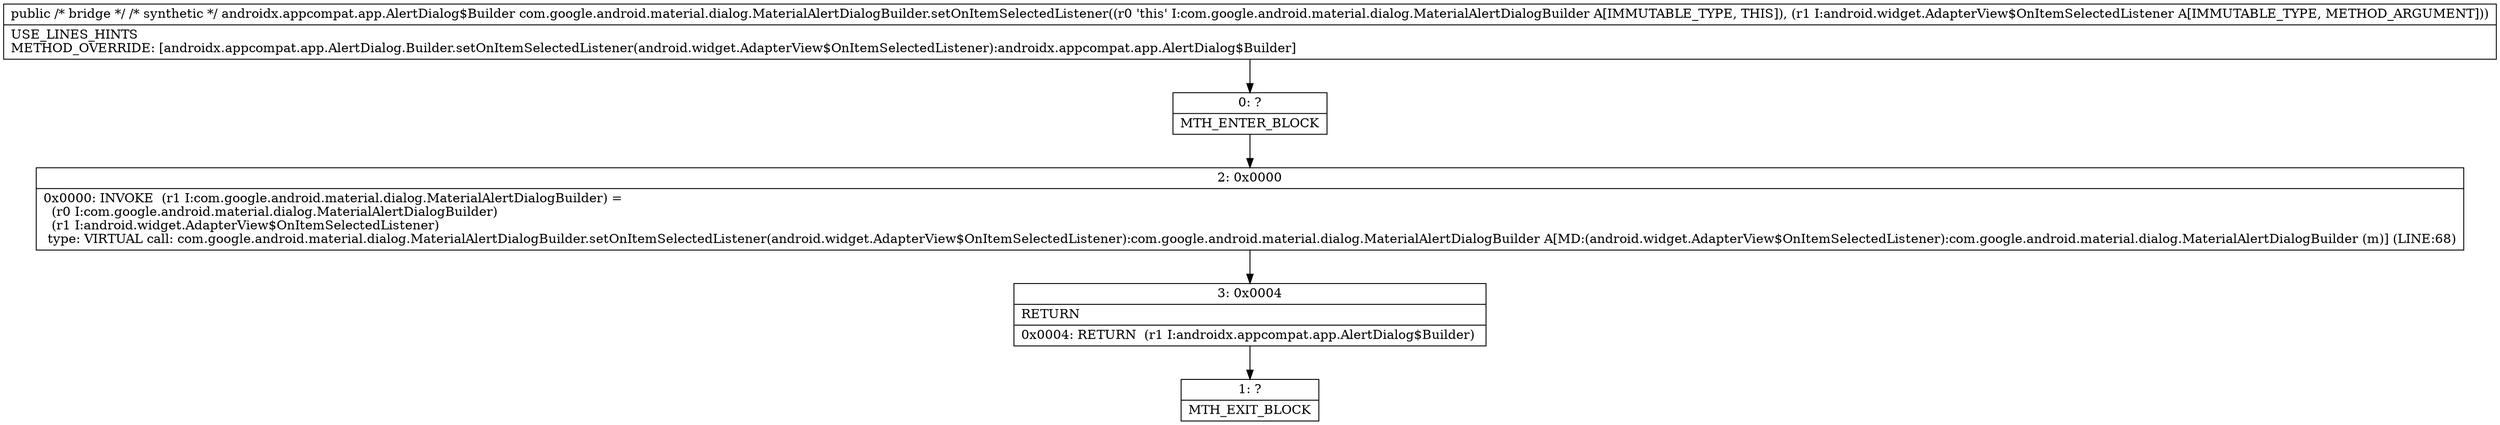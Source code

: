 digraph "CFG forcom.google.android.material.dialog.MaterialAlertDialogBuilder.setOnItemSelectedListener(Landroid\/widget\/AdapterView$OnItemSelectedListener;)Landroidx\/appcompat\/app\/AlertDialog$Builder;" {
Node_0 [shape=record,label="{0\:\ ?|MTH_ENTER_BLOCK\l}"];
Node_2 [shape=record,label="{2\:\ 0x0000|0x0000: INVOKE  (r1 I:com.google.android.material.dialog.MaterialAlertDialogBuilder) = \l  (r0 I:com.google.android.material.dialog.MaterialAlertDialogBuilder)\l  (r1 I:android.widget.AdapterView$OnItemSelectedListener)\l type: VIRTUAL call: com.google.android.material.dialog.MaterialAlertDialogBuilder.setOnItemSelectedListener(android.widget.AdapterView$OnItemSelectedListener):com.google.android.material.dialog.MaterialAlertDialogBuilder A[MD:(android.widget.AdapterView$OnItemSelectedListener):com.google.android.material.dialog.MaterialAlertDialogBuilder (m)] (LINE:68)\l}"];
Node_3 [shape=record,label="{3\:\ 0x0004|RETURN\l|0x0004: RETURN  (r1 I:androidx.appcompat.app.AlertDialog$Builder) \l}"];
Node_1 [shape=record,label="{1\:\ ?|MTH_EXIT_BLOCK\l}"];
MethodNode[shape=record,label="{public \/* bridge *\/ \/* synthetic *\/ androidx.appcompat.app.AlertDialog$Builder com.google.android.material.dialog.MaterialAlertDialogBuilder.setOnItemSelectedListener((r0 'this' I:com.google.android.material.dialog.MaterialAlertDialogBuilder A[IMMUTABLE_TYPE, THIS]), (r1 I:android.widget.AdapterView$OnItemSelectedListener A[IMMUTABLE_TYPE, METHOD_ARGUMENT]))  | USE_LINES_HINTS\lMETHOD_OVERRIDE: [androidx.appcompat.app.AlertDialog.Builder.setOnItemSelectedListener(android.widget.AdapterView$OnItemSelectedListener):androidx.appcompat.app.AlertDialog$Builder]\l}"];
MethodNode -> Node_0;Node_0 -> Node_2;
Node_2 -> Node_3;
Node_3 -> Node_1;
}


